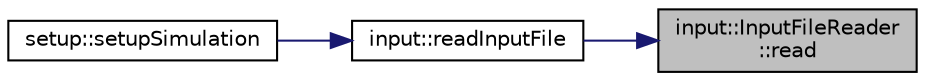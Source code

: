 digraph "input::InputFileReader::read"
{
 // LATEX_PDF_SIZE
  edge [fontname="Helvetica",fontsize="10",labelfontname="Helvetica",labelfontsize="10"];
  node [fontname="Helvetica",fontsize="10",shape=record];
  rankdir="RL";
  Node1 [label="input::InputFileReader\l::read",height=0.2,width=0.4,color="black", fillcolor="grey75", style="filled", fontcolor="black",tooltip="read input file"];
  Node1 -> Node2 [dir="back",color="midnightblue",fontsize="10",style="solid",fontname="Helvetica"];
  Node2 [label="input::readInputFile",height=0.2,width=0.4,color="black", fillcolor="white", style="filled",URL="$namespaceinput.html#ad355a5d29d8f2cdff9adb86ca1473556",tooltip="wrapper function to construct InputFileReader and call read() and postProcess()"];
  Node2 -> Node3 [dir="back",color="midnightblue",fontsize="10",style="solid",fontname="Helvetica"];
  Node3 [label="setup::setupSimulation",height=0.2,width=0.4,color="black", fillcolor="white", style="filled",URL="$namespacesetup.html#a1c000cdfa46aed7d8018017635915ae1",tooltip="setup the engine"];
}
